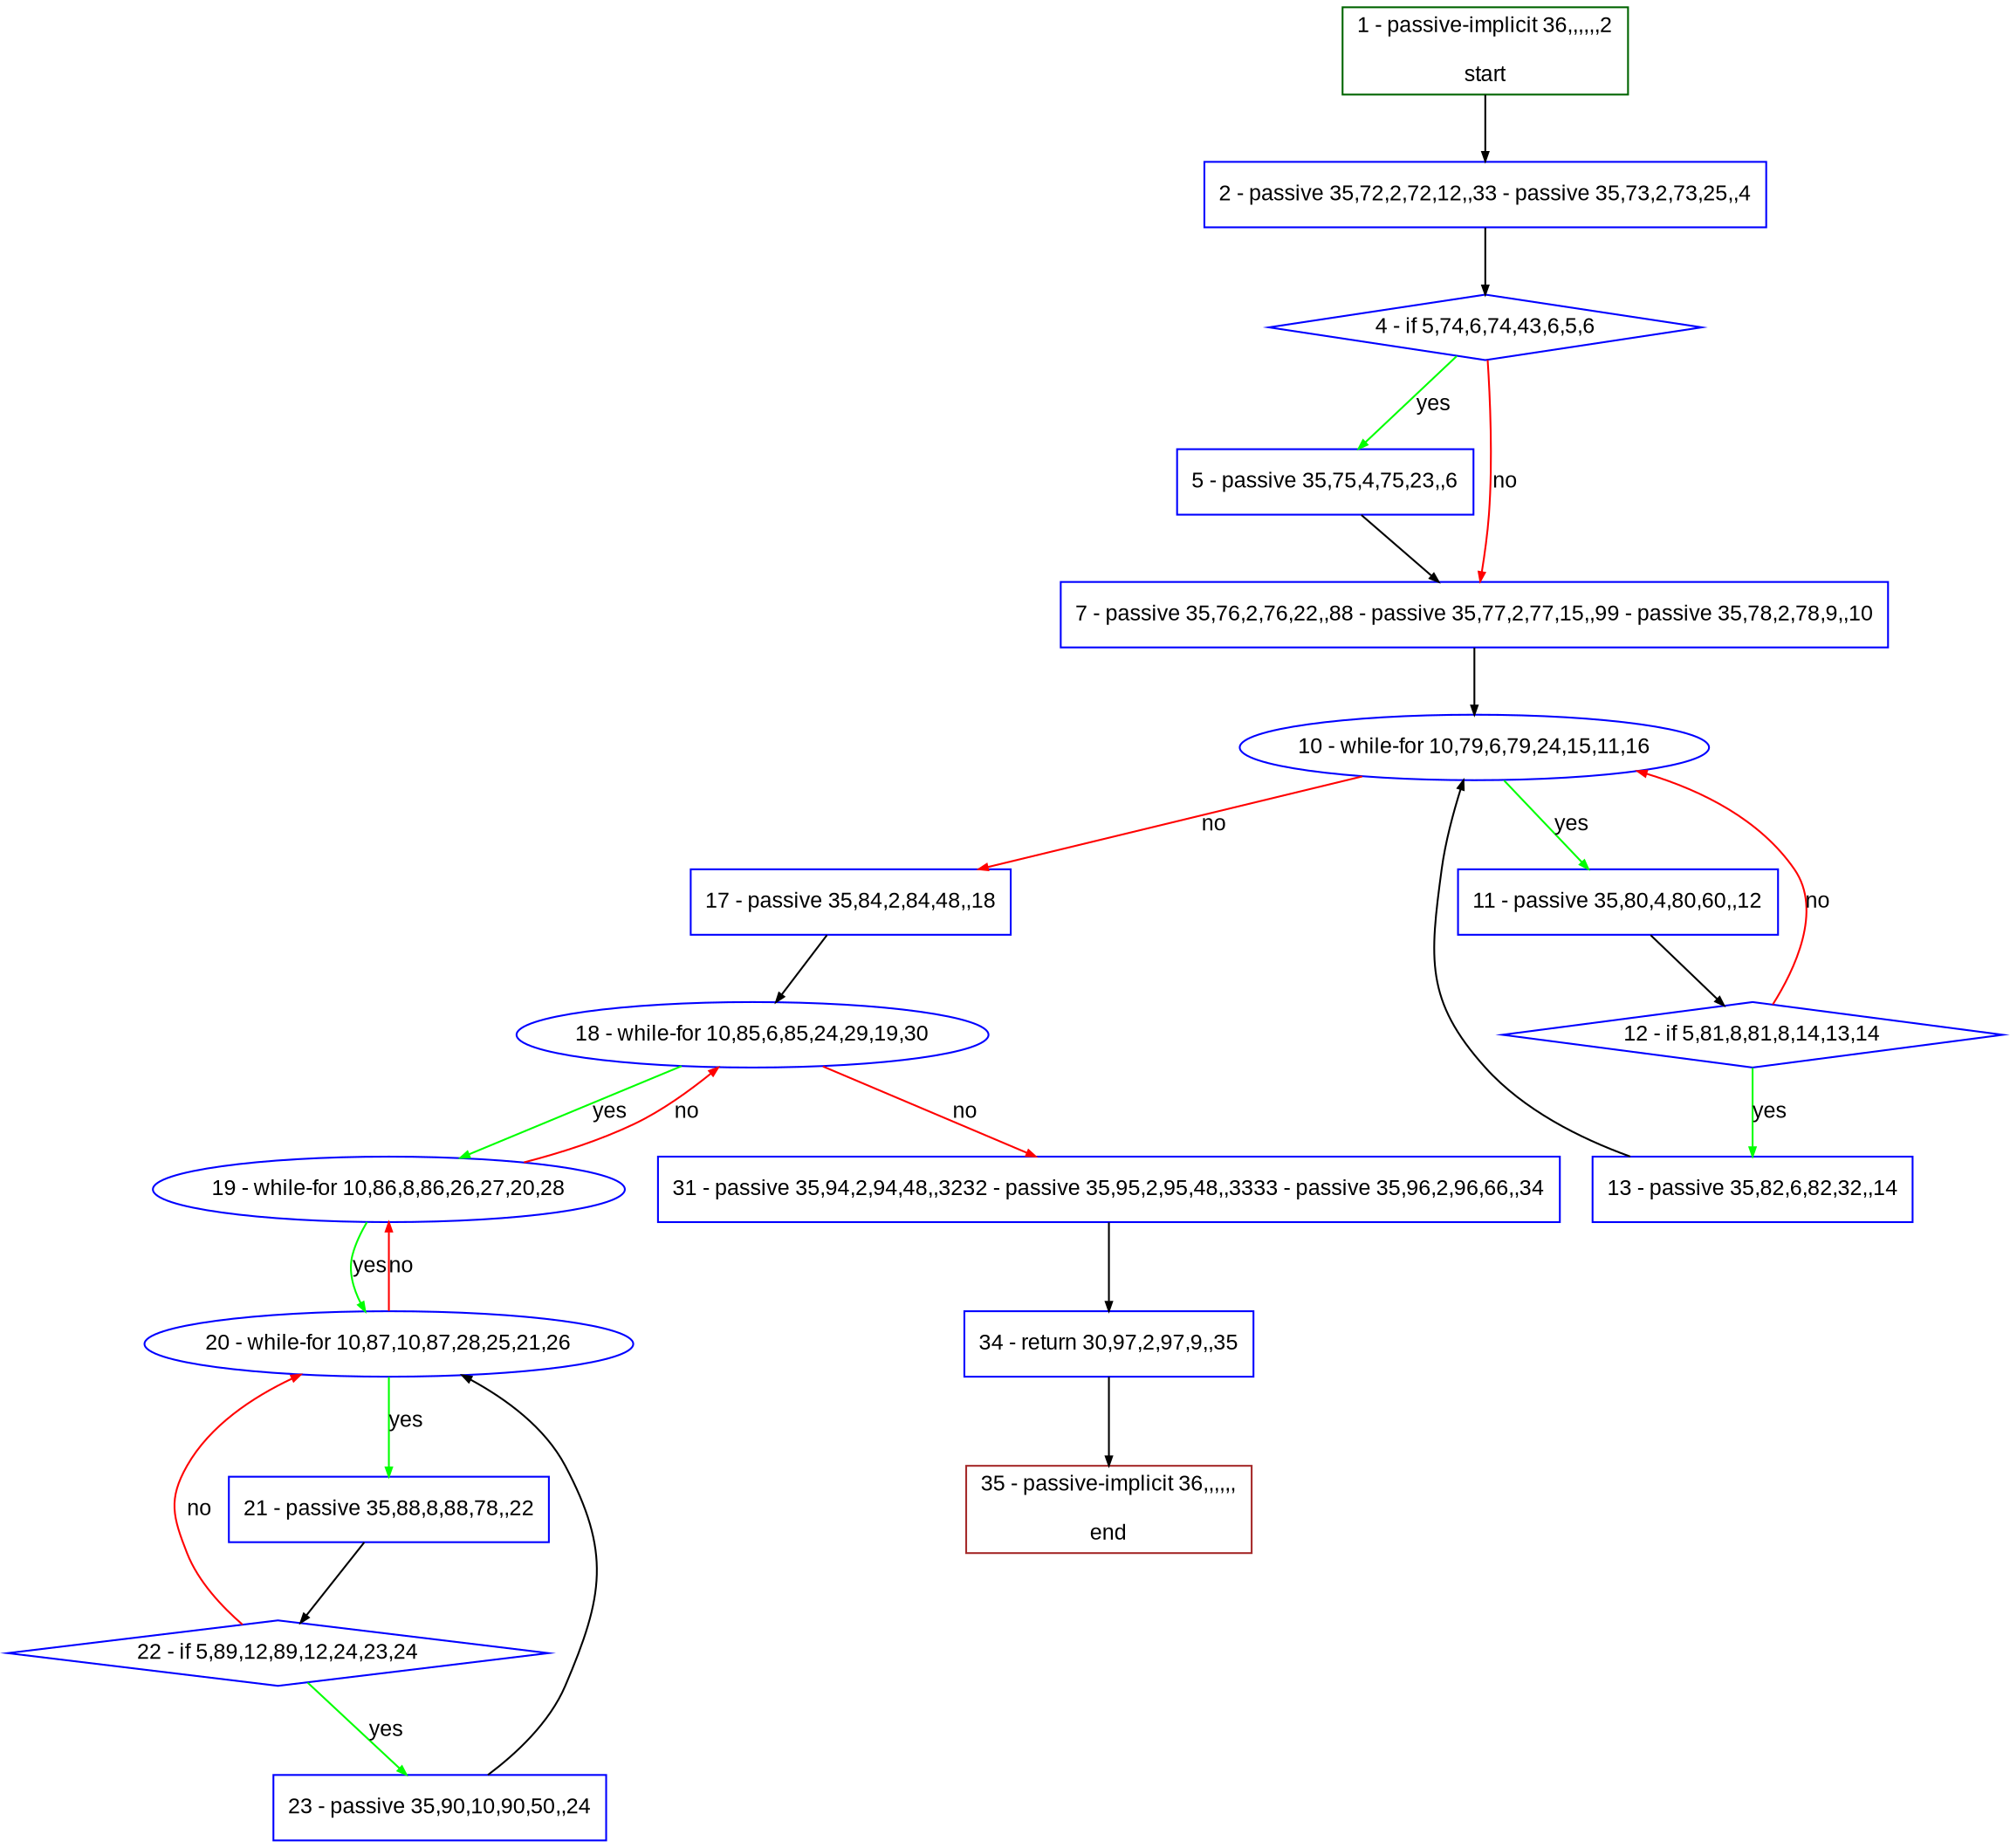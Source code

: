 digraph "" {
  graph [pack="true", label="", fontsize="12", packmode="clust", fontname="Arial", fillcolor="#FFFFCC", bgcolor="white", style="rounded,filled", compound="true"];
  node [node_initialized="no", label="", color="grey", fontsize="12", fillcolor="white", fontname="Arial", style="filled", shape="rectangle", compound="true", fixedsize="false"];
  edge [fontcolor="black", arrowhead="normal", arrowtail="none", arrowsize="0.5", ltail="", label="", color="black", fontsize="12", lhead="", fontname="Arial", dir="forward", compound="true"];
  __N1 [label="2 - passive 35,72,2,72,12,,33 - passive 35,73,2,73,25,,4", color="#0000ff", fillcolor="#ffffff", style="filled", shape="box"];
  __N2 [label="1 - passive-implicit 36,,,,,,2\n\nstart", color="#006400", fillcolor="#ffffff", style="filled", shape="box"];
  __N3 [label="4 - if 5,74,6,74,43,6,5,6", color="#0000ff", fillcolor="#ffffff", style="filled", shape="diamond"];
  __N4 [label="5 - passive 35,75,4,75,23,,6", color="#0000ff", fillcolor="#ffffff", style="filled", shape="box"];
  __N5 [label="7 - passive 35,76,2,76,22,,88 - passive 35,77,2,77,15,,99 - passive 35,78,2,78,9,,10", color="#0000ff", fillcolor="#ffffff", style="filled", shape="box"];
  __N6 [label="10 - while-for 10,79,6,79,24,15,11,16", color="#0000ff", fillcolor="#ffffff", style="filled", shape="oval"];
  __N7 [label="11 - passive 35,80,4,80,60,,12", color="#0000ff", fillcolor="#ffffff", style="filled", shape="box"];
  __N8 [label="17 - passive 35,84,2,84,48,,18", color="#0000ff", fillcolor="#ffffff", style="filled", shape="box"];
  __N9 [label="12 - if 5,81,8,81,8,14,13,14", color="#0000ff", fillcolor="#ffffff", style="filled", shape="diamond"];
  __N10 [label="13 - passive 35,82,6,82,32,,14", color="#0000ff", fillcolor="#ffffff", style="filled", shape="box"];
  __N11 [label="18 - while-for 10,85,6,85,24,29,19,30", color="#0000ff", fillcolor="#ffffff", style="filled", shape="oval"];
  __N12 [label="19 - while-for 10,86,8,86,26,27,20,28", color="#0000ff", fillcolor="#ffffff", style="filled", shape="oval"];
  __N13 [label="31 - passive 35,94,2,94,48,,3232 - passive 35,95,2,95,48,,3333 - passive 35,96,2,96,66,,34", color="#0000ff", fillcolor="#ffffff", style="filled", shape="box"];
  __N14 [label="20 - while-for 10,87,10,87,28,25,21,26", color="#0000ff", fillcolor="#ffffff", style="filled", shape="oval"];
  __N15 [label="21 - passive 35,88,8,88,78,,22", color="#0000ff", fillcolor="#ffffff", style="filled", shape="box"];
  __N16 [label="22 - if 5,89,12,89,12,24,23,24", color="#0000ff", fillcolor="#ffffff", style="filled", shape="diamond"];
  __N17 [label="23 - passive 35,90,10,90,50,,24", color="#0000ff", fillcolor="#ffffff", style="filled", shape="box"];
  __N18 [label="34 - return 30,97,2,97,9,,35", color="#0000ff", fillcolor="#ffffff", style="filled", shape="box"];
  __N19 [label="35 - passive-implicit 36,,,,,,\n\nend", color="#a52a2a", fillcolor="#ffffff", style="filled", shape="box"];
  __N2 -> __N1 [arrowhead="normal", arrowtail="none", color="#000000", label="", dir="forward"];
  __N1 -> __N3 [arrowhead="normal", arrowtail="none", color="#000000", label="", dir="forward"];
  __N3 -> __N4 [arrowhead="normal", arrowtail="none", color="#00ff00", label="yes", dir="forward"];
  __N3 -> __N5 [arrowhead="normal", arrowtail="none", color="#ff0000", label="no", dir="forward"];
  __N4 -> __N5 [arrowhead="normal", arrowtail="none", color="#000000", label="", dir="forward"];
  __N5 -> __N6 [arrowhead="normal", arrowtail="none", color="#000000", label="", dir="forward"];
  __N6 -> __N7 [arrowhead="normal", arrowtail="none", color="#00ff00", label="yes", dir="forward"];
  __N6 -> __N8 [arrowhead="normal", arrowtail="none", color="#ff0000", label="no", dir="forward"];
  __N7 -> __N9 [arrowhead="normal", arrowtail="none", color="#000000", label="", dir="forward"];
  __N9 -> __N6 [arrowhead="normal", arrowtail="none", color="#ff0000", label="no", dir="forward"];
  __N9 -> __N10 [arrowhead="normal", arrowtail="none", color="#00ff00", label="yes", dir="forward"];
  __N10 -> __N6 [arrowhead="normal", arrowtail="none", color="#000000", label="", dir="forward"];
  __N8 -> __N11 [arrowhead="normal", arrowtail="none", color="#000000", label="", dir="forward"];
  __N11 -> __N12 [arrowhead="normal", arrowtail="none", color="#00ff00", label="yes", dir="forward"];
  __N12 -> __N11 [arrowhead="normal", arrowtail="none", color="#ff0000", label="no", dir="forward"];
  __N11 -> __N13 [arrowhead="normal", arrowtail="none", color="#ff0000", label="no", dir="forward"];
  __N12 -> __N14 [arrowhead="normal", arrowtail="none", color="#00ff00", label="yes", dir="forward"];
  __N14 -> __N12 [arrowhead="normal", arrowtail="none", color="#ff0000", label="no", dir="forward"];
  __N14 -> __N15 [arrowhead="normal", arrowtail="none", color="#00ff00", label="yes", dir="forward"];
  __N15 -> __N16 [arrowhead="normal", arrowtail="none", color="#000000", label="", dir="forward"];
  __N16 -> __N14 [arrowhead="normal", arrowtail="none", color="#ff0000", label="no", dir="forward"];
  __N16 -> __N17 [arrowhead="normal", arrowtail="none", color="#00ff00", label="yes", dir="forward"];
  __N17 -> __N14 [arrowhead="normal", arrowtail="none", color="#000000", label="", dir="forward"];
  __N13 -> __N18 [arrowhead="normal", arrowtail="none", color="#000000", label="", dir="forward"];
  __N18 -> __N19 [arrowhead="normal", arrowtail="none", color="#000000", label="", dir="forward"];
}

